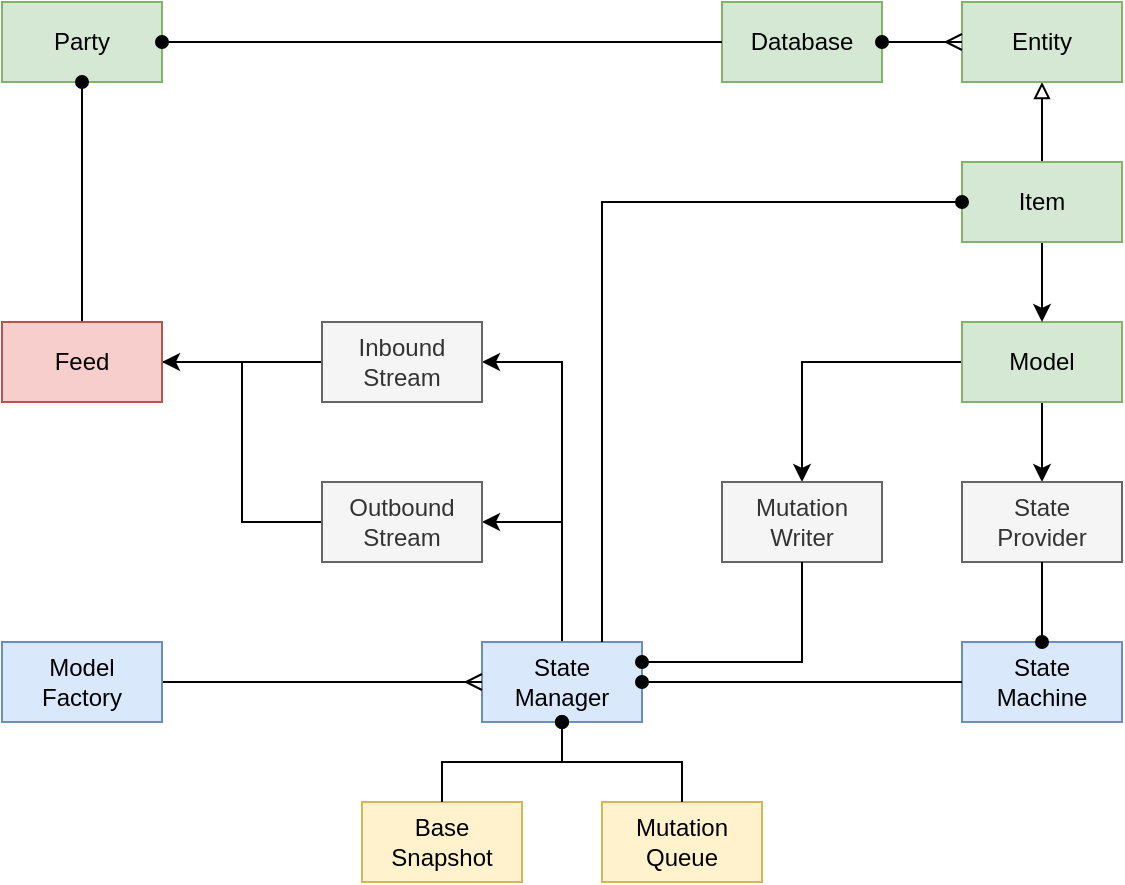 <mxfile version="16.5.3" type="github">
  <diagram id="Cn2aY40CMilv4WCvWpiy" name="Page-1">
    <mxGraphModel dx="1186" dy="796" grid="1" gridSize="10" guides="1" tooltips="1" connect="1" arrows="1" fold="1" page="1" pageScale="1" pageWidth="827" pageHeight="1169" math="0" shadow="0">
      <root>
        <mxCell id="0" />
        <mxCell id="1" parent="0" />
        <mxCell id="JIAmLCm-_7aWp_qbVgXB-27" style="edgeStyle=orthogonalEdgeStyle;rounded=0;orthogonalLoop=1;jettySize=auto;html=1;exitX=0.5;exitY=1;exitDx=0;exitDy=0;entryX=0.5;entryY=0;entryDx=0;entryDy=0;endArrow=classic;endFill=1;" parent="1" source="JIAmLCm-_7aWp_qbVgXB-1" target="JIAmLCm-_7aWp_qbVgXB-26" edge="1">
          <mxGeometry relative="1" as="geometry" />
        </mxCell>
        <mxCell id="JIAmLCm-_7aWp_qbVgXB-30" style="edgeStyle=orthogonalEdgeStyle;rounded=0;orthogonalLoop=1;jettySize=auto;html=1;entryX=0.5;entryY=0;entryDx=0;entryDy=0;endArrow=classic;endFill=1;" parent="1" source="JIAmLCm-_7aWp_qbVgXB-1" target="JIAmLCm-_7aWp_qbVgXB-29" edge="1">
          <mxGeometry relative="1" as="geometry" />
        </mxCell>
        <mxCell id="JIAmLCm-_7aWp_qbVgXB-1" value="Model" style="rounded=0;whiteSpace=wrap;html=1;fillColor=#d5e8d4;strokeColor=#82b366;" parent="1" vertex="1">
          <mxGeometry x="600" y="240" width="80" height="40" as="geometry" />
        </mxCell>
        <mxCell id="JIAmLCm-_7aWp_qbVgXB-2" value="State&lt;br&gt;Machine" style="rounded=0;whiteSpace=wrap;html=1;fillColor=#dae8fc;strokeColor=#6c8ebf;" parent="1" vertex="1">
          <mxGeometry x="600" y="400" width="80" height="40" as="geometry" />
        </mxCell>
        <mxCell id="JIAmLCm-_7aWp_qbVgXB-53" style="edgeStyle=orthogonalEdgeStyle;rounded=0;orthogonalLoop=1;jettySize=auto;html=1;exitX=1;exitY=0.5;exitDx=0;exitDy=0;startArrow=classic;startFill=1;endArrow=none;endFill=0;" parent="1" source="JIAmLCm-_7aWp_qbVgXB-50" target="JIAmLCm-_7aWp_qbVgXB-3" edge="1">
          <mxGeometry relative="1" as="geometry" />
        </mxCell>
        <mxCell id="JIAmLCm-_7aWp_qbVgXB-54" style="edgeStyle=orthogonalEdgeStyle;rounded=0;orthogonalLoop=1;jettySize=auto;html=1;exitX=1;exitY=0.5;exitDx=0;exitDy=0;entryX=0.5;entryY=0;entryDx=0;entryDy=0;startArrow=classic;startFill=1;endArrow=none;endFill=0;" parent="1" source="JIAmLCm-_7aWp_qbVgXB-51" target="JIAmLCm-_7aWp_qbVgXB-3" edge="1">
          <mxGeometry relative="1" as="geometry">
            <mxPoint x="440" y="410" as="targetPoint" />
            <Array as="points">
              <mxPoint x="400" y="260" />
            </Array>
          </mxGeometry>
        </mxCell>
        <mxCell id="JIAmLCm-_7aWp_qbVgXB-3" value="State&lt;br&gt;Manager" style="rounded=0;whiteSpace=wrap;html=1;fillColor=#dae8fc;strokeColor=#6c8ebf;" parent="1" vertex="1">
          <mxGeometry x="360" y="400" width="80" height="40" as="geometry" />
        </mxCell>
        <mxCell id="JIAmLCm-_7aWp_qbVgXB-36" style="edgeStyle=orthogonalEdgeStyle;rounded=0;orthogonalLoop=1;jettySize=auto;html=1;" parent="1" source="JIAmLCm-_7aWp_qbVgXB-7" target="JIAmLCm-_7aWp_qbVgXB-1" edge="1">
          <mxGeometry relative="1" as="geometry" />
        </mxCell>
        <mxCell id="JIAmLCm-_7aWp_qbVgXB-39" style="edgeStyle=orthogonalEdgeStyle;rounded=0;orthogonalLoop=1;jettySize=auto;html=1;exitX=0.5;exitY=0;exitDx=0;exitDy=0;entryX=0.5;entryY=1;entryDx=0;entryDy=0;endArrow=block;endFill=0;" parent="1" source="JIAmLCm-_7aWp_qbVgXB-7" target="JIAmLCm-_7aWp_qbVgXB-38" edge="1">
          <mxGeometry relative="1" as="geometry" />
        </mxCell>
        <mxCell id="JIAmLCm-_7aWp_qbVgXB-7" value="Item" style="rounded=0;whiteSpace=wrap;html=1;fillColor=#d5e8d4;strokeColor=#82b366;" parent="1" vertex="1">
          <mxGeometry x="600" y="160" width="80" height="40" as="geometry" />
        </mxCell>
        <mxCell id="JIAmLCm-_7aWp_qbVgXB-11" value="" style="edgeStyle=orthogonalEdgeStyle;rounded=0;orthogonalLoop=1;jettySize=auto;html=1;exitX=1;exitY=0.5;exitDx=0;exitDy=0;endArrow=ERmany;endFill=0;" parent="1" source="JIAmLCm-_7aWp_qbVgXB-10" target="JIAmLCm-_7aWp_qbVgXB-3" edge="1">
          <mxGeometry relative="1" as="geometry" />
        </mxCell>
        <mxCell id="JIAmLCm-_7aWp_qbVgXB-10" value="Model&lt;br&gt;Factory" style="rounded=0;whiteSpace=wrap;html=1;fillColor=#dae8fc;strokeColor=#6c8ebf;" parent="1" vertex="1">
          <mxGeometry x="120" y="400" width="80" height="40" as="geometry" />
        </mxCell>
        <mxCell id="JIAmLCm-_7aWp_qbVgXB-17" value="Mutation&lt;br&gt;Queue" style="rounded=0;whiteSpace=wrap;html=1;fillColor=#fff2cc;strokeColor=#d6b656;" parent="1" vertex="1">
          <mxGeometry x="420" y="480" width="80" height="40" as="geometry" />
        </mxCell>
        <mxCell id="JIAmLCm-_7aWp_qbVgXB-18" value="Base&lt;br&gt;Snapshot" style="rounded=0;whiteSpace=wrap;html=1;fillColor=#fff2cc;strokeColor=#d6b656;" parent="1" vertex="1">
          <mxGeometry x="300" y="480" width="80" height="40" as="geometry" />
        </mxCell>
        <mxCell id="JIAmLCm-_7aWp_qbVgXB-26" value="State&lt;br&gt;Provider" style="rounded=0;whiteSpace=wrap;html=1;fillColor=#f5f5f5;strokeColor=#666666;fontColor=#333333;" parent="1" vertex="1">
          <mxGeometry x="600" y="320" width="80" height="40" as="geometry" />
        </mxCell>
        <mxCell id="JIAmLCm-_7aWp_qbVgXB-29" value="Mutation&lt;br&gt;Writer" style="rounded=0;whiteSpace=wrap;html=1;fillColor=#f5f5f5;strokeColor=#666666;fontColor=#333333;" parent="1" vertex="1">
          <mxGeometry x="480" y="320" width="80" height="40" as="geometry" />
        </mxCell>
        <mxCell id="JIAmLCm-_7aWp_qbVgXB-28" style="edgeStyle=orthogonalEdgeStyle;rounded=0;orthogonalLoop=1;jettySize=auto;html=1;exitX=0.5;exitY=1;exitDx=0;exitDy=0;entryX=0.5;entryY=0;entryDx=0;entryDy=0;endArrow=oval;endFill=1;" parent="1" source="JIAmLCm-_7aWp_qbVgXB-26" target="JIAmLCm-_7aWp_qbVgXB-2" edge="1">
          <mxGeometry relative="1" as="geometry" />
        </mxCell>
        <mxCell id="JIAmLCm-_7aWp_qbVgXB-31" style="edgeStyle=orthogonalEdgeStyle;rounded=0;orthogonalLoop=1;jettySize=auto;html=1;entryX=1;entryY=0.25;entryDx=0;entryDy=0;endArrow=oval;endFill=1;" parent="1" source="JIAmLCm-_7aWp_qbVgXB-29" target="JIAmLCm-_7aWp_qbVgXB-3" edge="1">
          <mxGeometry relative="1" as="geometry">
            <Array as="points">
              <mxPoint x="520" y="410" />
            </Array>
          </mxGeometry>
        </mxCell>
        <mxCell id="JIAmLCm-_7aWp_qbVgXB-34" style="edgeStyle=orthogonalEdgeStyle;rounded=0;orthogonalLoop=1;jettySize=auto;html=1;entryX=1;entryY=0.5;entryDx=0;entryDy=0;endArrow=oval;endFill=1;" parent="1" source="JIAmLCm-_7aWp_qbVgXB-2" target="JIAmLCm-_7aWp_qbVgXB-3" edge="1">
          <mxGeometry relative="1" as="geometry" />
        </mxCell>
        <mxCell id="JIAmLCm-_7aWp_qbVgXB-38" value="Entity" style="rounded=0;whiteSpace=wrap;html=1;fillColor=#d5e8d4;strokeColor=#82b366;" parent="1" vertex="1">
          <mxGeometry x="600" y="80" width="80" height="40" as="geometry" />
        </mxCell>
        <mxCell id="JIAmLCm-_7aWp_qbVgXB-41" style="edgeStyle=orthogonalEdgeStyle;rounded=0;orthogonalLoop=1;jettySize=auto;html=1;exitX=0.5;exitY=0;exitDx=0;exitDy=0;entryX=0.5;entryY=1;entryDx=0;entryDy=0;endArrow=oval;endFill=1;" parent="1" source="JIAmLCm-_7aWp_qbVgXB-18" target="JIAmLCm-_7aWp_qbVgXB-3" edge="1">
          <mxGeometry relative="1" as="geometry" />
        </mxCell>
        <mxCell id="JIAmLCm-_7aWp_qbVgXB-42" style="edgeStyle=orthogonalEdgeStyle;rounded=0;orthogonalLoop=1;jettySize=auto;html=1;exitX=0.5;exitY=0;exitDx=0;exitDy=0;entryX=0.5;entryY=1;entryDx=0;entryDy=0;endArrow=oval;endFill=1;" parent="1" source="JIAmLCm-_7aWp_qbVgXB-17" target="JIAmLCm-_7aWp_qbVgXB-3" edge="1">
          <mxGeometry relative="1" as="geometry" />
        </mxCell>
        <mxCell id="JIAmLCm-_7aWp_qbVgXB-45" value="Database" style="rounded=0;whiteSpace=wrap;html=1;fillColor=#d5e8d4;strokeColor=#82b366;" parent="1" vertex="1">
          <mxGeometry x="480" y="80" width="80" height="40" as="geometry" />
        </mxCell>
        <mxCell id="JIAmLCm-_7aWp_qbVgXB-47" style="edgeStyle=orthogonalEdgeStyle;rounded=0;orthogonalLoop=1;jettySize=auto;html=1;endArrow=ERmany;endFill=0;entryX=0;entryY=0.5;entryDx=0;entryDy=0;startArrow=oval;startFill=1;" parent="1" source="JIAmLCm-_7aWp_qbVgXB-45" target="JIAmLCm-_7aWp_qbVgXB-38" edge="1">
          <mxGeometry relative="1" as="geometry" />
        </mxCell>
        <mxCell id="JIAmLCm-_7aWp_qbVgXB-55" style="edgeStyle=orthogonalEdgeStyle;rounded=0;orthogonalLoop=1;jettySize=auto;html=1;startArrow=classic;startFill=1;endArrow=none;endFill=0;entryX=0;entryY=0.5;entryDx=0;entryDy=0;exitX=1;exitY=0.5;exitDx=0;exitDy=0;" parent="1" source="JIAmLCm-_7aWp_qbVgXB-48" target="JIAmLCm-_7aWp_qbVgXB-50" edge="1">
          <mxGeometry relative="1" as="geometry">
            <mxPoint x="40" y="260" as="sourcePoint" />
            <Array as="points">
              <mxPoint x="240" y="260" />
              <mxPoint x="240" y="340" />
            </Array>
          </mxGeometry>
        </mxCell>
        <mxCell id="JIAmLCm-_7aWp_qbVgXB-50" value="Outbound&lt;br&gt;Stream" style="rounded=0;whiteSpace=wrap;html=1;fillColor=#f5f5f5;strokeColor=#666666;fontColor=#333333;" parent="1" vertex="1">
          <mxGeometry x="280" y="320" width="80" height="40" as="geometry" />
        </mxCell>
        <mxCell id="JIAmLCm-_7aWp_qbVgXB-56" style="edgeStyle=orthogonalEdgeStyle;rounded=0;orthogonalLoop=1;jettySize=auto;html=1;exitX=1;exitY=0.5;exitDx=0;exitDy=0;startArrow=none;startFill=1;endArrow=none;endFill=0;entryX=0;entryY=0.5;entryDx=0;entryDy=0;" parent="1" source="JIAmLCm-_7aWp_qbVgXB-48" target="JIAmLCm-_7aWp_qbVgXB-51" edge="1">
          <mxGeometry relative="1" as="geometry">
            <mxPoint x="160" y="400" as="sourcePoint" />
          </mxGeometry>
        </mxCell>
        <mxCell id="JIAmLCm-_7aWp_qbVgXB-51" value="Inbound&lt;br&gt;Stream" style="rounded=0;whiteSpace=wrap;html=1;fillColor=#f5f5f5;strokeColor=#666666;fontColor=#333333;" parent="1" vertex="1">
          <mxGeometry x="280" y="240" width="80" height="40" as="geometry" />
        </mxCell>
        <mxCell id="JIAmLCm-_7aWp_qbVgXB-57" value="Party" style="rounded=0;whiteSpace=wrap;html=1;fillColor=#d5e8d4;strokeColor=#82b366;" parent="1" vertex="1">
          <mxGeometry x="120" y="80" width="80" height="40" as="geometry" />
        </mxCell>
        <mxCell id="JIAmLCm-_7aWp_qbVgXB-60" style="edgeStyle=orthogonalEdgeStyle;rounded=0;orthogonalLoop=1;jettySize=auto;html=1;exitX=0.5;exitY=1;exitDx=0;exitDy=0;entryX=0.5;entryY=0;entryDx=0;entryDy=0;startArrow=oval;startFill=1;endArrow=none;endFill=0;" parent="1" source="JIAmLCm-_7aWp_qbVgXB-57" target="JIAmLCm-_7aWp_qbVgXB-48" edge="1">
          <mxGeometry relative="1" as="geometry" />
        </mxCell>
        <mxCell id="JIAmLCm-_7aWp_qbVgXB-48" value="Feed" style="rounded=0;whiteSpace=wrap;html=1;fillColor=#f8cecc;strokeColor=#b85450;" parent="1" vertex="1">
          <mxGeometry x="120" y="240" width="80" height="40" as="geometry" />
        </mxCell>
        <mxCell id="JIAmLCm-_7aWp_qbVgXB-58" style="edgeStyle=orthogonalEdgeStyle;rounded=0;orthogonalLoop=1;jettySize=auto;html=1;startArrow=oval;startFill=1;endArrow=none;endFill=0;entryX=0;entryY=0.5;entryDx=0;entryDy=0;" parent="1" source="JIAmLCm-_7aWp_qbVgXB-57" target="JIAmLCm-_7aWp_qbVgXB-45" edge="1">
          <mxGeometry relative="1" as="geometry">
            <mxPoint x="210" y="100" as="sourcePoint" />
          </mxGeometry>
        </mxCell>
        <mxCell id="JIAmLCm-_7aWp_qbVgXB-61" style="edgeStyle=orthogonalEdgeStyle;rounded=0;orthogonalLoop=1;jettySize=auto;html=1;exitX=0;exitY=0.5;exitDx=0;exitDy=0;entryX=0.75;entryY=0;entryDx=0;entryDy=0;startArrow=oval;startFill=1;endArrow=none;endFill=0;" parent="1" source="JIAmLCm-_7aWp_qbVgXB-7" target="JIAmLCm-_7aWp_qbVgXB-3" edge="1">
          <mxGeometry relative="1" as="geometry" />
        </mxCell>
      </root>
    </mxGraphModel>
  </diagram>
</mxfile>
